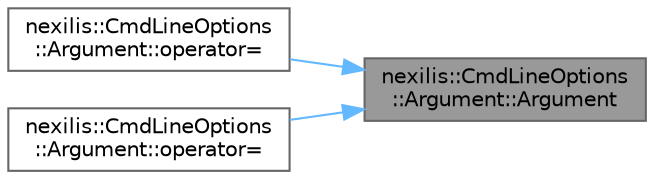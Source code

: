 digraph "nexilis::CmdLineOptions::Argument::Argument"
{
 // LATEX_PDF_SIZE
  bgcolor="transparent";
  edge [fontname=Helvetica,fontsize=10,labelfontname=Helvetica,labelfontsize=10];
  node [fontname=Helvetica,fontsize=10,shape=box,height=0.2,width=0.4];
  rankdir="RL";
  Node1 [id="Node000001",label="nexilis::CmdLineOptions\l::Argument::Argument",height=0.2,width=0.4,color="gray40", fillcolor="grey60", style="filled", fontcolor="black",tooltip=" "];
  Node1 -> Node2 [id="edge1_Node000001_Node000002",dir="back",color="steelblue1",style="solid",tooltip=" "];
  Node2 [id="Node000002",label="nexilis::CmdLineOptions\l::Argument::operator=",height=0.2,width=0.4,color="grey40", fillcolor="white", style="filled",URL="$d0/de6/classnexilis_1_1CmdLineOptions_1_1Argument.html#af0b6fd52b42841945e97cf11d7474276",tooltip="Move assignment overload."];
  Node1 -> Node3 [id="edge2_Node000001_Node000003",dir="back",color="steelblue1",style="solid",tooltip=" "];
  Node3 [id="Node000003",label="nexilis::CmdLineOptions\l::Argument::operator=",height=0.2,width=0.4,color="grey40", fillcolor="white", style="filled",URL="$d0/de6/classnexilis_1_1CmdLineOptions_1_1Argument.html#a60dc1b7baec1b215730415f43442b79a",tooltip="Copy assignment overload."];
}
